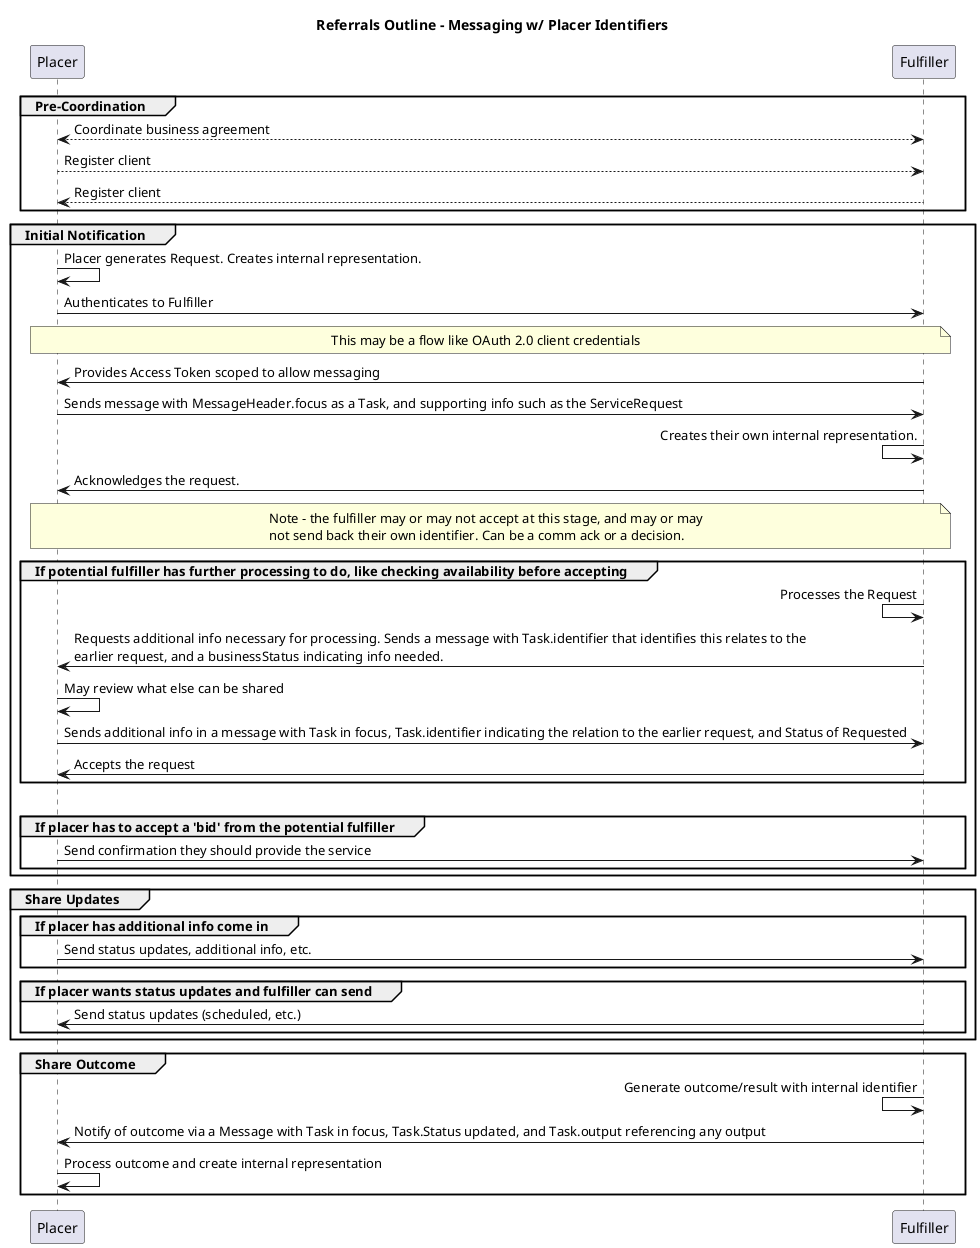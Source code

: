 @startuml
title Referrals Outline - Messaging w/ Placer Identifiers

group Pre-Coordination

Placer <--> Fulfiller: Coordinate business agreement

Placer --> Fulfiller: Register client

Fulfiller --> Placer: Register client
end

group Initial Notification

Placer -> Placer: Placer generates Request. Creates internal representation.
Placer -> Fulfiller: Authenticates to Fulfiller
note over Placer, Fulfiller: This may be a flow like OAuth 2.0 client credentials
Fulfiller -> Placer: Provides Access Token scoped to allow messaging
Placer -> Fulfiller: Sends message with MessageHeader.focus as a Task, and supporting info such as the ServiceRequest

Fulfiller <- Fulfiller: Creates their own internal representation.
Fulfiller -> Placer: Acknowledges the request.

note over Placer, Fulfiller: Note - the fulfiller may or may not accept at this stage, and may or may\nnot send back their own identifier. Can be a comm ack or a decision.

group If potential fulfiller has further processing to do, like checking availability before accepting
    Fulfiller <- Fulfiller: Processes the Request
    Fulfiller -> Placer: Requests additional info necessary for processing. Sends a message with Task.identifier that identifies this relates to the\nearlier request, and a businessStatus indicating info needed.
    Placer -> Placer: May review what else can be shared
    Placer -> Fulfiller: Sends additional info in a message with Task in focus, Task.identifier indicating the relation to the earlier request, and Status of Requested
    Fulfiller -> Placer: Accepts the request
end
||20||
group If placer has to accept a 'bid' from the potential fulfiller
    Placer -> Fulfiller: Send confirmation they should provide the service
end

end

group Share Updates

group If placer has additional info come in
    Placer -> Fulfiller: Send status updates, additional info, etc.
end

group If placer wants status updates and fulfiller can send
    Fulfiller -> Placer: Send status updates (scheduled, etc.)
end
end
group Share Outcome

Fulfiller <- Fulfiller: Generate outcome/result with internal identifier
Fulfiller -> Placer: Notify of outcome via a Message with Task in focus, Task.Status updated, and Task.output referencing any output
Placer -> Placer: Process outcome and create internal representation
end
@enduml
